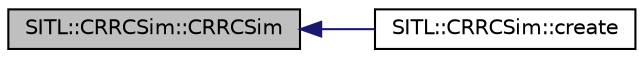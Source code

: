 digraph "SITL::CRRCSim::CRRCSim"
{
 // INTERACTIVE_SVG=YES
  edge [fontname="Helvetica",fontsize="10",labelfontname="Helvetica",labelfontsize="10"];
  node [fontname="Helvetica",fontsize="10",shape=record];
  rankdir="LR";
  Node1 [label="SITL::CRRCSim::CRRCSim",height=0.2,width=0.4,color="black", fillcolor="grey75", style="filled", fontcolor="black"];
  Node1 -> Node2 [dir="back",color="midnightblue",fontsize="10",style="solid",fontname="Helvetica"];
  Node2 [label="SITL::CRRCSim::create",height=0.2,width=0.4,color="black", fillcolor="white", style="filled",URL="$classSITL_1_1CRRCSim.html#a5c1c5f1c26e3b61ba246fc6bae6f79ff"];
}
